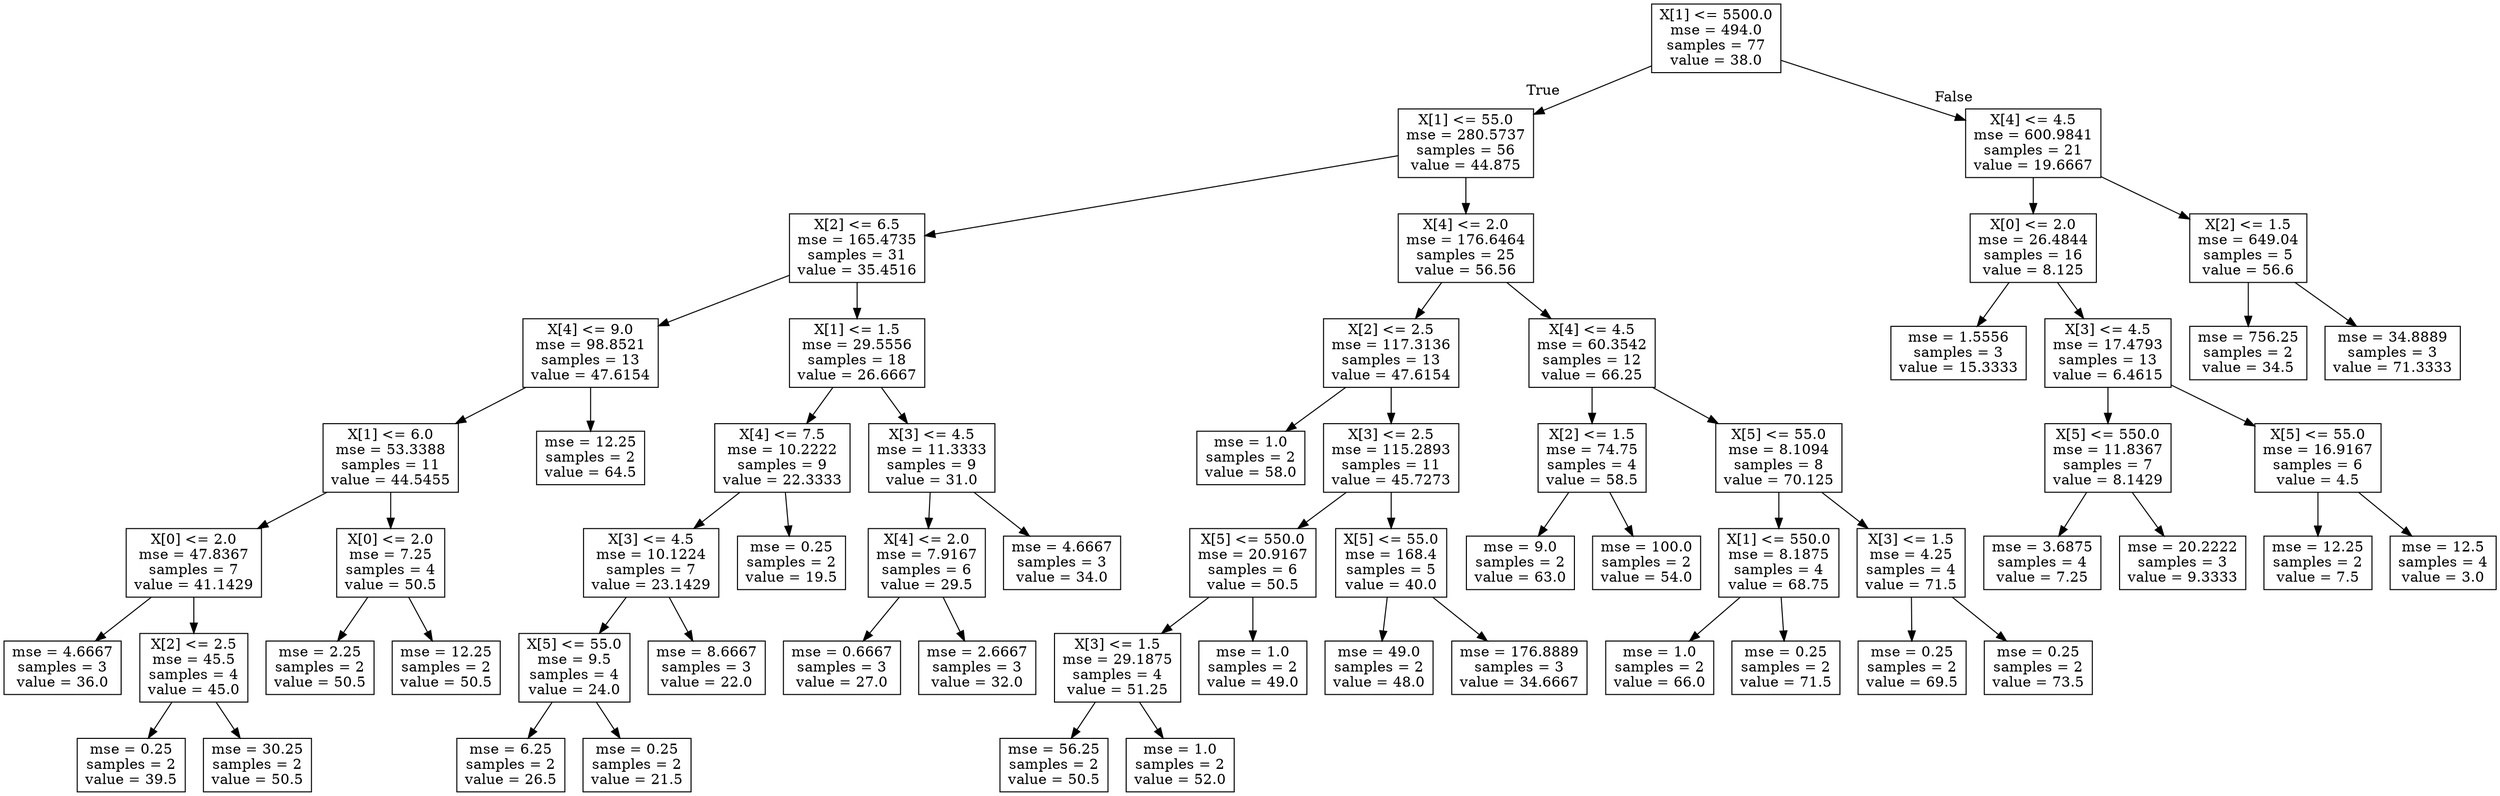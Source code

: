 digraph Tree {
node [shape=box] ;
0 [label="X[1] <= 5500.0\nmse = 494.0\nsamples = 77\nvalue = 38.0"] ;
1 [label="X[1] <= 55.0\nmse = 280.5737\nsamples = 56\nvalue = 44.875"] ;
0 -> 1 [labeldistance=2.5, labelangle=45, headlabel="True"] ;
2 [label="X[2] <= 6.5\nmse = 165.4735\nsamples = 31\nvalue = 35.4516"] ;
1 -> 2 ;
3 [label="X[4] <= 9.0\nmse = 98.8521\nsamples = 13\nvalue = 47.6154"] ;
2 -> 3 ;
4 [label="X[1] <= 6.0\nmse = 53.3388\nsamples = 11\nvalue = 44.5455"] ;
3 -> 4 ;
5 [label="X[0] <= 2.0\nmse = 47.8367\nsamples = 7\nvalue = 41.1429"] ;
4 -> 5 ;
6 [label="mse = 4.6667\nsamples = 3\nvalue = 36.0"] ;
5 -> 6 ;
7 [label="X[2] <= 2.5\nmse = 45.5\nsamples = 4\nvalue = 45.0"] ;
5 -> 7 ;
8 [label="mse = 0.25\nsamples = 2\nvalue = 39.5"] ;
7 -> 8 ;
9 [label="mse = 30.25\nsamples = 2\nvalue = 50.5"] ;
7 -> 9 ;
10 [label="X[0] <= 2.0\nmse = 7.25\nsamples = 4\nvalue = 50.5"] ;
4 -> 10 ;
11 [label="mse = 2.25\nsamples = 2\nvalue = 50.5"] ;
10 -> 11 ;
12 [label="mse = 12.25\nsamples = 2\nvalue = 50.5"] ;
10 -> 12 ;
13 [label="mse = 12.25\nsamples = 2\nvalue = 64.5"] ;
3 -> 13 ;
14 [label="X[1] <= 1.5\nmse = 29.5556\nsamples = 18\nvalue = 26.6667"] ;
2 -> 14 ;
15 [label="X[4] <= 7.5\nmse = 10.2222\nsamples = 9\nvalue = 22.3333"] ;
14 -> 15 ;
16 [label="X[3] <= 4.5\nmse = 10.1224\nsamples = 7\nvalue = 23.1429"] ;
15 -> 16 ;
17 [label="X[5] <= 55.0\nmse = 9.5\nsamples = 4\nvalue = 24.0"] ;
16 -> 17 ;
18 [label="mse = 6.25\nsamples = 2\nvalue = 26.5"] ;
17 -> 18 ;
19 [label="mse = 0.25\nsamples = 2\nvalue = 21.5"] ;
17 -> 19 ;
20 [label="mse = 8.6667\nsamples = 3\nvalue = 22.0"] ;
16 -> 20 ;
21 [label="mse = 0.25\nsamples = 2\nvalue = 19.5"] ;
15 -> 21 ;
22 [label="X[3] <= 4.5\nmse = 11.3333\nsamples = 9\nvalue = 31.0"] ;
14 -> 22 ;
23 [label="X[4] <= 2.0\nmse = 7.9167\nsamples = 6\nvalue = 29.5"] ;
22 -> 23 ;
24 [label="mse = 0.6667\nsamples = 3\nvalue = 27.0"] ;
23 -> 24 ;
25 [label="mse = 2.6667\nsamples = 3\nvalue = 32.0"] ;
23 -> 25 ;
26 [label="mse = 4.6667\nsamples = 3\nvalue = 34.0"] ;
22 -> 26 ;
27 [label="X[4] <= 2.0\nmse = 176.6464\nsamples = 25\nvalue = 56.56"] ;
1 -> 27 ;
28 [label="X[2] <= 2.5\nmse = 117.3136\nsamples = 13\nvalue = 47.6154"] ;
27 -> 28 ;
29 [label="mse = 1.0\nsamples = 2\nvalue = 58.0"] ;
28 -> 29 ;
30 [label="X[3] <= 2.5\nmse = 115.2893\nsamples = 11\nvalue = 45.7273"] ;
28 -> 30 ;
31 [label="X[5] <= 550.0\nmse = 20.9167\nsamples = 6\nvalue = 50.5"] ;
30 -> 31 ;
32 [label="X[3] <= 1.5\nmse = 29.1875\nsamples = 4\nvalue = 51.25"] ;
31 -> 32 ;
33 [label="mse = 56.25\nsamples = 2\nvalue = 50.5"] ;
32 -> 33 ;
34 [label="mse = 1.0\nsamples = 2\nvalue = 52.0"] ;
32 -> 34 ;
35 [label="mse = 1.0\nsamples = 2\nvalue = 49.0"] ;
31 -> 35 ;
36 [label="X[5] <= 55.0\nmse = 168.4\nsamples = 5\nvalue = 40.0"] ;
30 -> 36 ;
37 [label="mse = 49.0\nsamples = 2\nvalue = 48.0"] ;
36 -> 37 ;
38 [label="mse = 176.8889\nsamples = 3\nvalue = 34.6667"] ;
36 -> 38 ;
39 [label="X[4] <= 4.5\nmse = 60.3542\nsamples = 12\nvalue = 66.25"] ;
27 -> 39 ;
40 [label="X[2] <= 1.5\nmse = 74.75\nsamples = 4\nvalue = 58.5"] ;
39 -> 40 ;
41 [label="mse = 9.0\nsamples = 2\nvalue = 63.0"] ;
40 -> 41 ;
42 [label="mse = 100.0\nsamples = 2\nvalue = 54.0"] ;
40 -> 42 ;
43 [label="X[5] <= 55.0\nmse = 8.1094\nsamples = 8\nvalue = 70.125"] ;
39 -> 43 ;
44 [label="X[1] <= 550.0\nmse = 8.1875\nsamples = 4\nvalue = 68.75"] ;
43 -> 44 ;
45 [label="mse = 1.0\nsamples = 2\nvalue = 66.0"] ;
44 -> 45 ;
46 [label="mse = 0.25\nsamples = 2\nvalue = 71.5"] ;
44 -> 46 ;
47 [label="X[3] <= 1.5\nmse = 4.25\nsamples = 4\nvalue = 71.5"] ;
43 -> 47 ;
48 [label="mse = 0.25\nsamples = 2\nvalue = 69.5"] ;
47 -> 48 ;
49 [label="mse = 0.25\nsamples = 2\nvalue = 73.5"] ;
47 -> 49 ;
50 [label="X[4] <= 4.5\nmse = 600.9841\nsamples = 21\nvalue = 19.6667"] ;
0 -> 50 [labeldistance=2.5, labelangle=-45, headlabel="False"] ;
51 [label="X[0] <= 2.0\nmse = 26.4844\nsamples = 16\nvalue = 8.125"] ;
50 -> 51 ;
52 [label="mse = 1.5556\nsamples = 3\nvalue = 15.3333"] ;
51 -> 52 ;
53 [label="X[3] <= 4.5\nmse = 17.4793\nsamples = 13\nvalue = 6.4615"] ;
51 -> 53 ;
54 [label="X[5] <= 550.0\nmse = 11.8367\nsamples = 7\nvalue = 8.1429"] ;
53 -> 54 ;
55 [label="mse = 3.6875\nsamples = 4\nvalue = 7.25"] ;
54 -> 55 ;
56 [label="mse = 20.2222\nsamples = 3\nvalue = 9.3333"] ;
54 -> 56 ;
57 [label="X[5] <= 55.0\nmse = 16.9167\nsamples = 6\nvalue = 4.5"] ;
53 -> 57 ;
58 [label="mse = 12.25\nsamples = 2\nvalue = 7.5"] ;
57 -> 58 ;
59 [label="mse = 12.5\nsamples = 4\nvalue = 3.0"] ;
57 -> 59 ;
60 [label="X[2] <= 1.5\nmse = 649.04\nsamples = 5\nvalue = 56.6"] ;
50 -> 60 ;
61 [label="mse = 756.25\nsamples = 2\nvalue = 34.5"] ;
60 -> 61 ;
62 [label="mse = 34.8889\nsamples = 3\nvalue = 71.3333"] ;
60 -> 62 ;
}